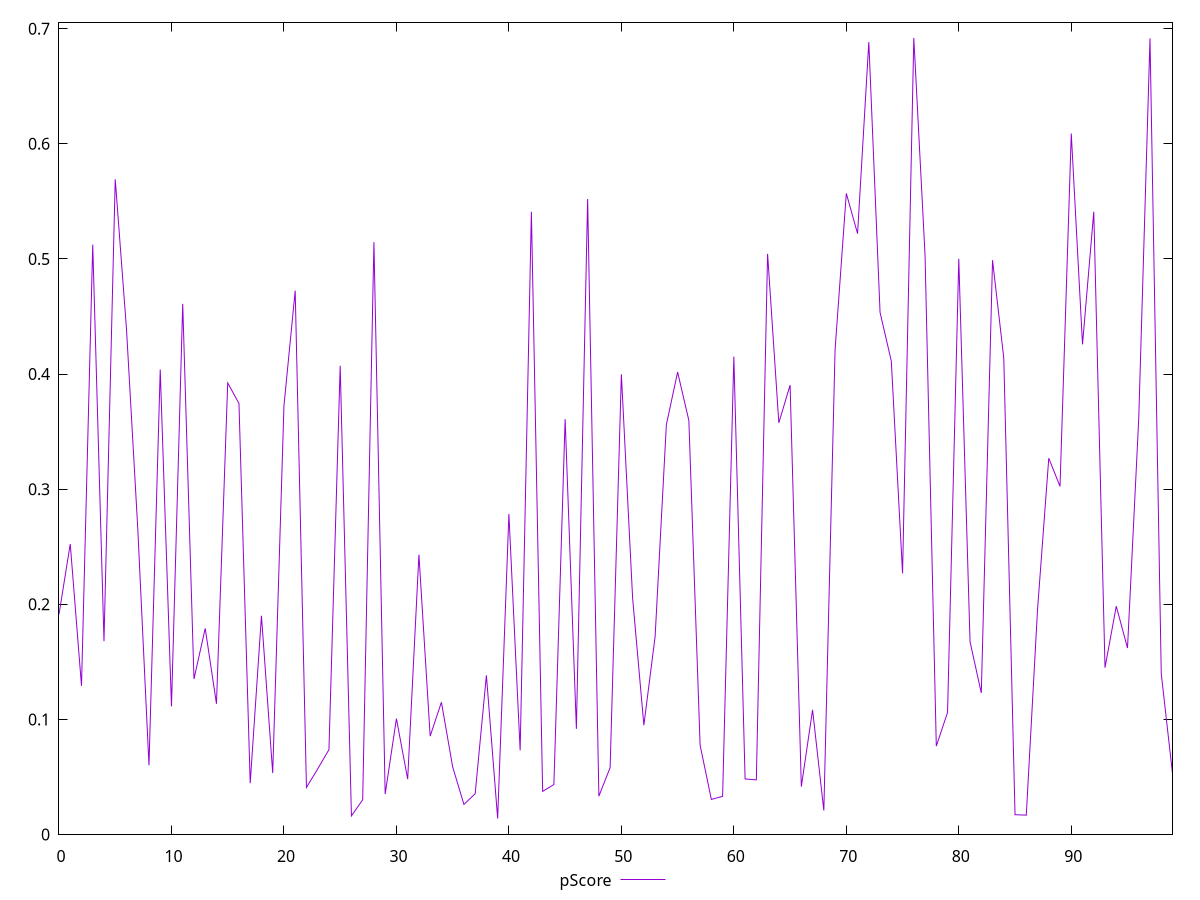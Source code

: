 reset

$pScore <<EOF
0 0.19128394806873028
1 0.25243219212887014
2 0.12917663340785868
3 0.5124482317352745
4 0.1680060682774589
5 0.5692058212588995
6 0.43921390600262544
7 0.26644412799515504
8 0.06018241846197925
9 0.4040082294907
10 0.11135200500880782
11 0.4609607853086464
12 0.13513699481863728
13 0.17913806629243878
14 0.11360178866389053
15 0.3923224773358645
16 0.3744875173398132
17 0.044600187964810245
18 0.1900874475108027
19 0.05347308314967175
20 0.3723983851437223
21 0.4724997074196833
22 0.040934313691792235
23 0.05703732743861556
24 0.07378069837013967
25 0.40730074663273225
26 0.016223233791487934
27 0.030257079173551527
28 0.5145957923072638
29 0.035197784655052355
30 0.1006891381592141
31 0.048168273680214035
32 0.24315097926428308
33 0.08550107890383285
34 0.11496417927299218
35 0.058860416476143484
36 0.02619306523526166
37 0.035436834504292414
38 0.13835280666509675
39 0.013942328072268528
40 0.2784776651417946
41 0.07309914508715387
42 0.5409909495060203
43 0.03749819098514168
44 0.04347241547350589
45 0.3609005108695826
46 0.09184747028077528
47 0.5520884195156615
48 0.03331943503364754
49 0.058161899732433076
50 0.3998487768764931
51 0.20532444455841253
52 0.09500920222391013
53 0.17198003703328024
54 0.35597078971733104
55 0.4017612005566138
56 0.3597068079068758
57 0.07767755580912239
58 0.030518280780397034
59 0.03322947507555213
60 0.41516104185973185
61 0.04831764556417262
62 0.04750109146411979
63 0.5044426540304412
64 0.3576738586651342
65 0.3904228424352373
66 0.04167224588233387
67 0.1083500571502336
68 0.02090191480435788
69 0.4210369068932557
70 0.5569946958247942
71 0.5219962303434176
72 0.6884443603587023
73 0.45353069871103685
74 0.41129592797788683
75 0.2269768170413891
76 0.692035861611935
77 0.5032035459462326
78 0.07682196581778666
79 0.10611339330388109
80 0.5001179919917651
81 0.16748113794029768
82 0.12302406171001057
83 0.49897097968513915
84 0.41385712442429134
85 0.017258734007075005
86 0.016872660326894162
87 0.1953149266160662
88 0.3269292704794834
89 0.30245445963210965
90 0.6089661302887696
91 0.4258229884170893
92 0.5410294036346119
93 0.14496171242032585
94 0.19837974478765036
95 0.16203617185631736
96 0.36167478552062055
97 0.6916424786342292
98 0.13982673180727412
99 0.052968550675215
EOF

set key outside below
set xrange [0:99]
set yrange [0.00038045740147519755:0.7055977322827283]
set trange [0.00038045740147519755:0.7055977322827283]
set terminal svg size 640, 500 enhanced background rgb 'white'
set output "report_00013_2021-02-09T12-04-24.940Z/mainthread-work-breakdown/samples/pages+cached/pScore/values.svg"

plot $pScore title "pScore" with line

reset
